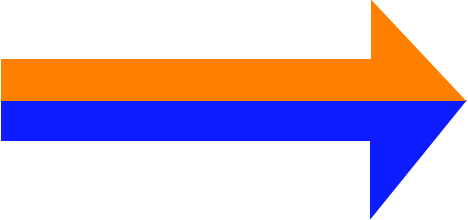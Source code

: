 <mxfile version="13.8.6" type="device"><diagram id="luRYe8neACdw5nD5Tfl-" name="Page-1"><mxGraphModel dx="569" dy="335" grid="1" gridSize="1" guides="1" tooltips="1" connect="1" arrows="1" fold="1" page="0" pageScale="1" pageWidth="850" pageHeight="1100" math="0" shadow="0"><root><mxCell id="0"/><mxCell id="1" parent="0"/><mxCell id="yilJgPAkf2n3HtQo7jRU-6" value="" style="verticalLabelPosition=bottom;verticalAlign=top;html=1;shape=mxgraph.basic.orthogonal_triangle;fillColor=#0D1DFF;rotation=90;strokeColor=#0D1DFF;" vertex="1" parent="1"><mxGeometry x="450" y="406" width="58" height="47" as="geometry"/></mxCell><mxCell id="yilJgPAkf2n3HtQo7jRU-7" value="" style="rounded=0;whiteSpace=wrap;html=1;fillColor=#0D1DFF;strokeColor=#0D1DFF;" vertex="1" parent="1"><mxGeometry x="271" y="400" width="185" height="20" as="geometry"/></mxCell><mxCell id="yilJgPAkf2n3HtQo7jRU-8" value="" style="rounded=0;whiteSpace=wrap;html=1;fillColor=#FF8000;strokeColor=#FF8000;" vertex="1" parent="1"><mxGeometry x="271" y="380" width="185" height="20" as="geometry"/></mxCell><mxCell id="yilJgPAkf2n3HtQo7jRU-9" value="" style="verticalLabelPosition=bottom;verticalAlign=top;html=1;shape=mxgraph.basic.orthogonal_triangle;fillColor=#FF8000;strokeColor=#FF8000;" vertex="1" parent="1"><mxGeometry x="456" y="351" width="46" height="49" as="geometry"/></mxCell></root></mxGraphModel></diagram></mxfile>